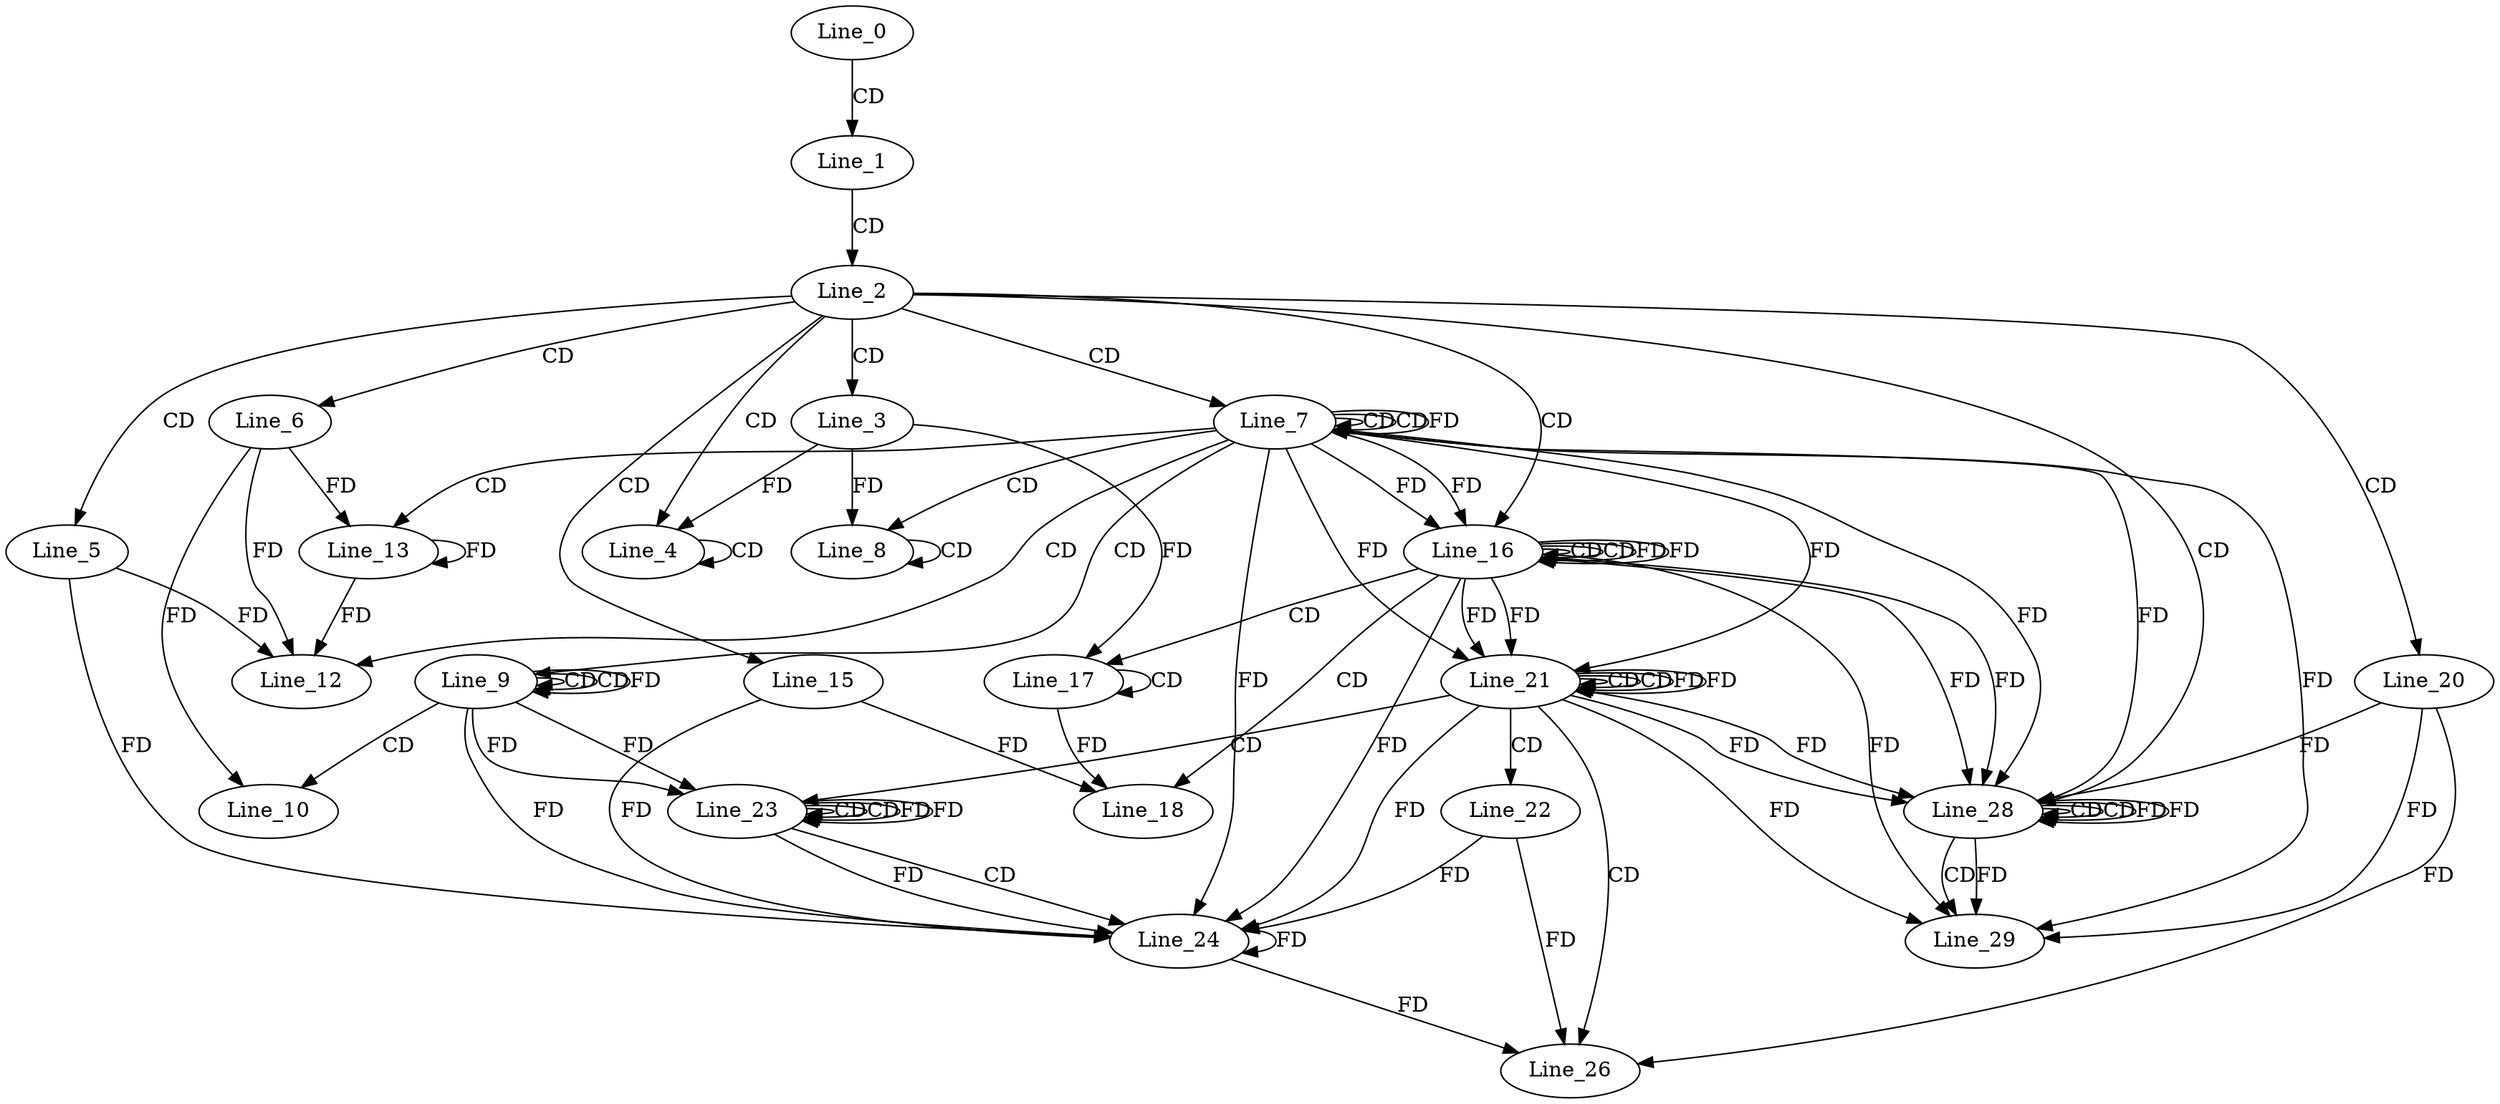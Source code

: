 digraph G {
  Line_0;
  Line_1;
  Line_2;
  Line_3;
  Line_4;
  Line_4;
  Line_4;
  Line_5;
  Line_6;
  Line_7;
  Line_7;
  Line_7;
  Line_7;
  Line_8;
  Line_8;
  Line_8;
  Line_9;
  Line_9;
  Line_9;
  Line_9;
  Line_10;
  Line_12;
  Line_13;
  Line_15;
  Line_16;
  Line_16;
  Line_16;
  Line_17;
  Line_17;
  Line_17;
  Line_18;
  Line_20;
  Line_21;
  Line_21;
  Line_21;
  Line_22;
  Line_23;
  Line_23;
  Line_23;
  Line_24;
  Line_24;
  Line_24;
  Line_24;
  Line_26;
  Line_28;
  Line_28;
  Line_28;
  Line_28;
  Line_29;
  Line_29;
  Line_0 -> Line_1 [ label="CD" ];
  Line_1 -> Line_2 [ label="CD" ];
  Line_2 -> Line_3 [ label="CD" ];
  Line_2 -> Line_4 [ label="CD" ];
  Line_4 -> Line_4 [ label="CD" ];
  Line_3 -> Line_4 [ label="FD" ];
  Line_2 -> Line_5 [ label="CD" ];
  Line_2 -> Line_6 [ label="CD" ];
  Line_2 -> Line_7 [ label="CD" ];
  Line_7 -> Line_7 [ label="CD" ];
  Line_7 -> Line_7 [ label="CD" ];
  Line_7 -> Line_7 [ label="FD" ];
  Line_7 -> Line_8 [ label="CD" ];
  Line_8 -> Line_8 [ label="CD" ];
  Line_3 -> Line_8 [ label="FD" ];
  Line_7 -> Line_9 [ label="CD" ];
  Line_9 -> Line_9 [ label="CD" ];
  Line_9 -> Line_9 [ label="CD" ];
  Line_9 -> Line_9 [ label="FD" ];
  Line_9 -> Line_10 [ label="CD" ];
  Line_6 -> Line_10 [ label="FD" ];
  Line_7 -> Line_12 [ label="CD" ];
  Line_5 -> Line_12 [ label="FD" ];
  Line_6 -> Line_12 [ label="FD" ];
  Line_7 -> Line_13 [ label="CD" ];
  Line_13 -> Line_13 [ label="FD" ];
  Line_6 -> Line_13 [ label="FD" ];
  Line_2 -> Line_15 [ label="CD" ];
  Line_2 -> Line_16 [ label="CD" ];
  Line_16 -> Line_16 [ label="CD" ];
  Line_7 -> Line_16 [ label="FD" ];
  Line_16 -> Line_16 [ label="CD" ];
  Line_16 -> Line_16 [ label="FD" ];
  Line_7 -> Line_16 [ label="FD" ];
  Line_16 -> Line_17 [ label="CD" ];
  Line_17 -> Line_17 [ label="CD" ];
  Line_3 -> Line_17 [ label="FD" ];
  Line_16 -> Line_18 [ label="CD" ];
  Line_15 -> Line_18 [ label="FD" ];
  Line_17 -> Line_18 [ label="FD" ];
  Line_2 -> Line_20 [ label="CD" ];
  Line_21 -> Line_21 [ label="CD" ];
  Line_16 -> Line_21 [ label="FD" ];
  Line_7 -> Line_21 [ label="FD" ];
  Line_21 -> Line_21 [ label="CD" ];
  Line_21 -> Line_21 [ label="FD" ];
  Line_16 -> Line_21 [ label="FD" ];
  Line_7 -> Line_21 [ label="FD" ];
  Line_21 -> Line_22 [ label="CD" ];
  Line_21 -> Line_23 [ label="CD" ];
  Line_23 -> Line_23 [ label="CD" ];
  Line_9 -> Line_23 [ label="FD" ];
  Line_23 -> Line_23 [ label="CD" ];
  Line_23 -> Line_23 [ label="FD" ];
  Line_9 -> Line_23 [ label="FD" ];
  Line_23 -> Line_24 [ label="CD" ];
  Line_24 -> Line_24 [ label="FD" ];
  Line_22 -> Line_24 [ label="FD" ];
  Line_23 -> Line_24 [ label="FD" ];
  Line_9 -> Line_24 [ label="FD" ];
  Line_5 -> Line_24 [ label="FD" ];
  Line_21 -> Line_24 [ label="FD" ];
  Line_16 -> Line_24 [ label="FD" ];
  Line_7 -> Line_24 [ label="FD" ];
  Line_15 -> Line_24 [ label="FD" ];
  Line_21 -> Line_26 [ label="CD" ];
  Line_20 -> Line_26 [ label="FD" ];
  Line_24 -> Line_26 [ label="FD" ];
  Line_22 -> Line_26 [ label="FD" ];
  Line_2 -> Line_28 [ label="CD" ];
  Line_28 -> Line_28 [ label="CD" ];
  Line_21 -> Line_28 [ label="FD" ];
  Line_16 -> Line_28 [ label="FD" ];
  Line_7 -> Line_28 [ label="FD" ];
  Line_20 -> Line_28 [ label="FD" ];
  Line_28 -> Line_28 [ label="CD" ];
  Line_28 -> Line_28 [ label="FD" ];
  Line_21 -> Line_28 [ label="FD" ];
  Line_16 -> Line_28 [ label="FD" ];
  Line_7 -> Line_28 [ label="FD" ];
  Line_28 -> Line_29 [ label="CD" ];
  Line_20 -> Line_29 [ label="FD" ];
  Line_28 -> Line_29 [ label="FD" ];
  Line_21 -> Line_29 [ label="FD" ];
  Line_16 -> Line_29 [ label="FD" ];
  Line_7 -> Line_29 [ label="FD" ];
  Line_13 -> Line_12 [ label="FD" ];
  Line_16 -> Line_16 [ label="FD" ];
  Line_21 -> Line_21 [ label="FD" ];
  Line_23 -> Line_23 [ label="FD" ];
  Line_28 -> Line_28 [ label="FD" ];
}
